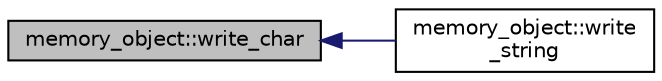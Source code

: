 digraph "memory_object::write_char"
{
  edge [fontname="Helvetica",fontsize="10",labelfontname="Helvetica",labelfontsize="10"];
  node [fontname="Helvetica",fontsize="10",shape=record];
  rankdir="LR";
  Node118 [label="memory_object::write_char",height=0.2,width=0.4,color="black", fillcolor="grey75", style="filled", fontcolor="black"];
  Node118 -> Node119 [dir="back",color="midnightblue",fontsize="10",style="solid",fontname="Helvetica"];
  Node119 [label="memory_object::write\l_string",height=0.2,width=0.4,color="black", fillcolor="white", style="filled",URL="$d8/d67/classmemory__object.html#ae4bf39b14c242094cc6f281c00aea9bc"];
}
